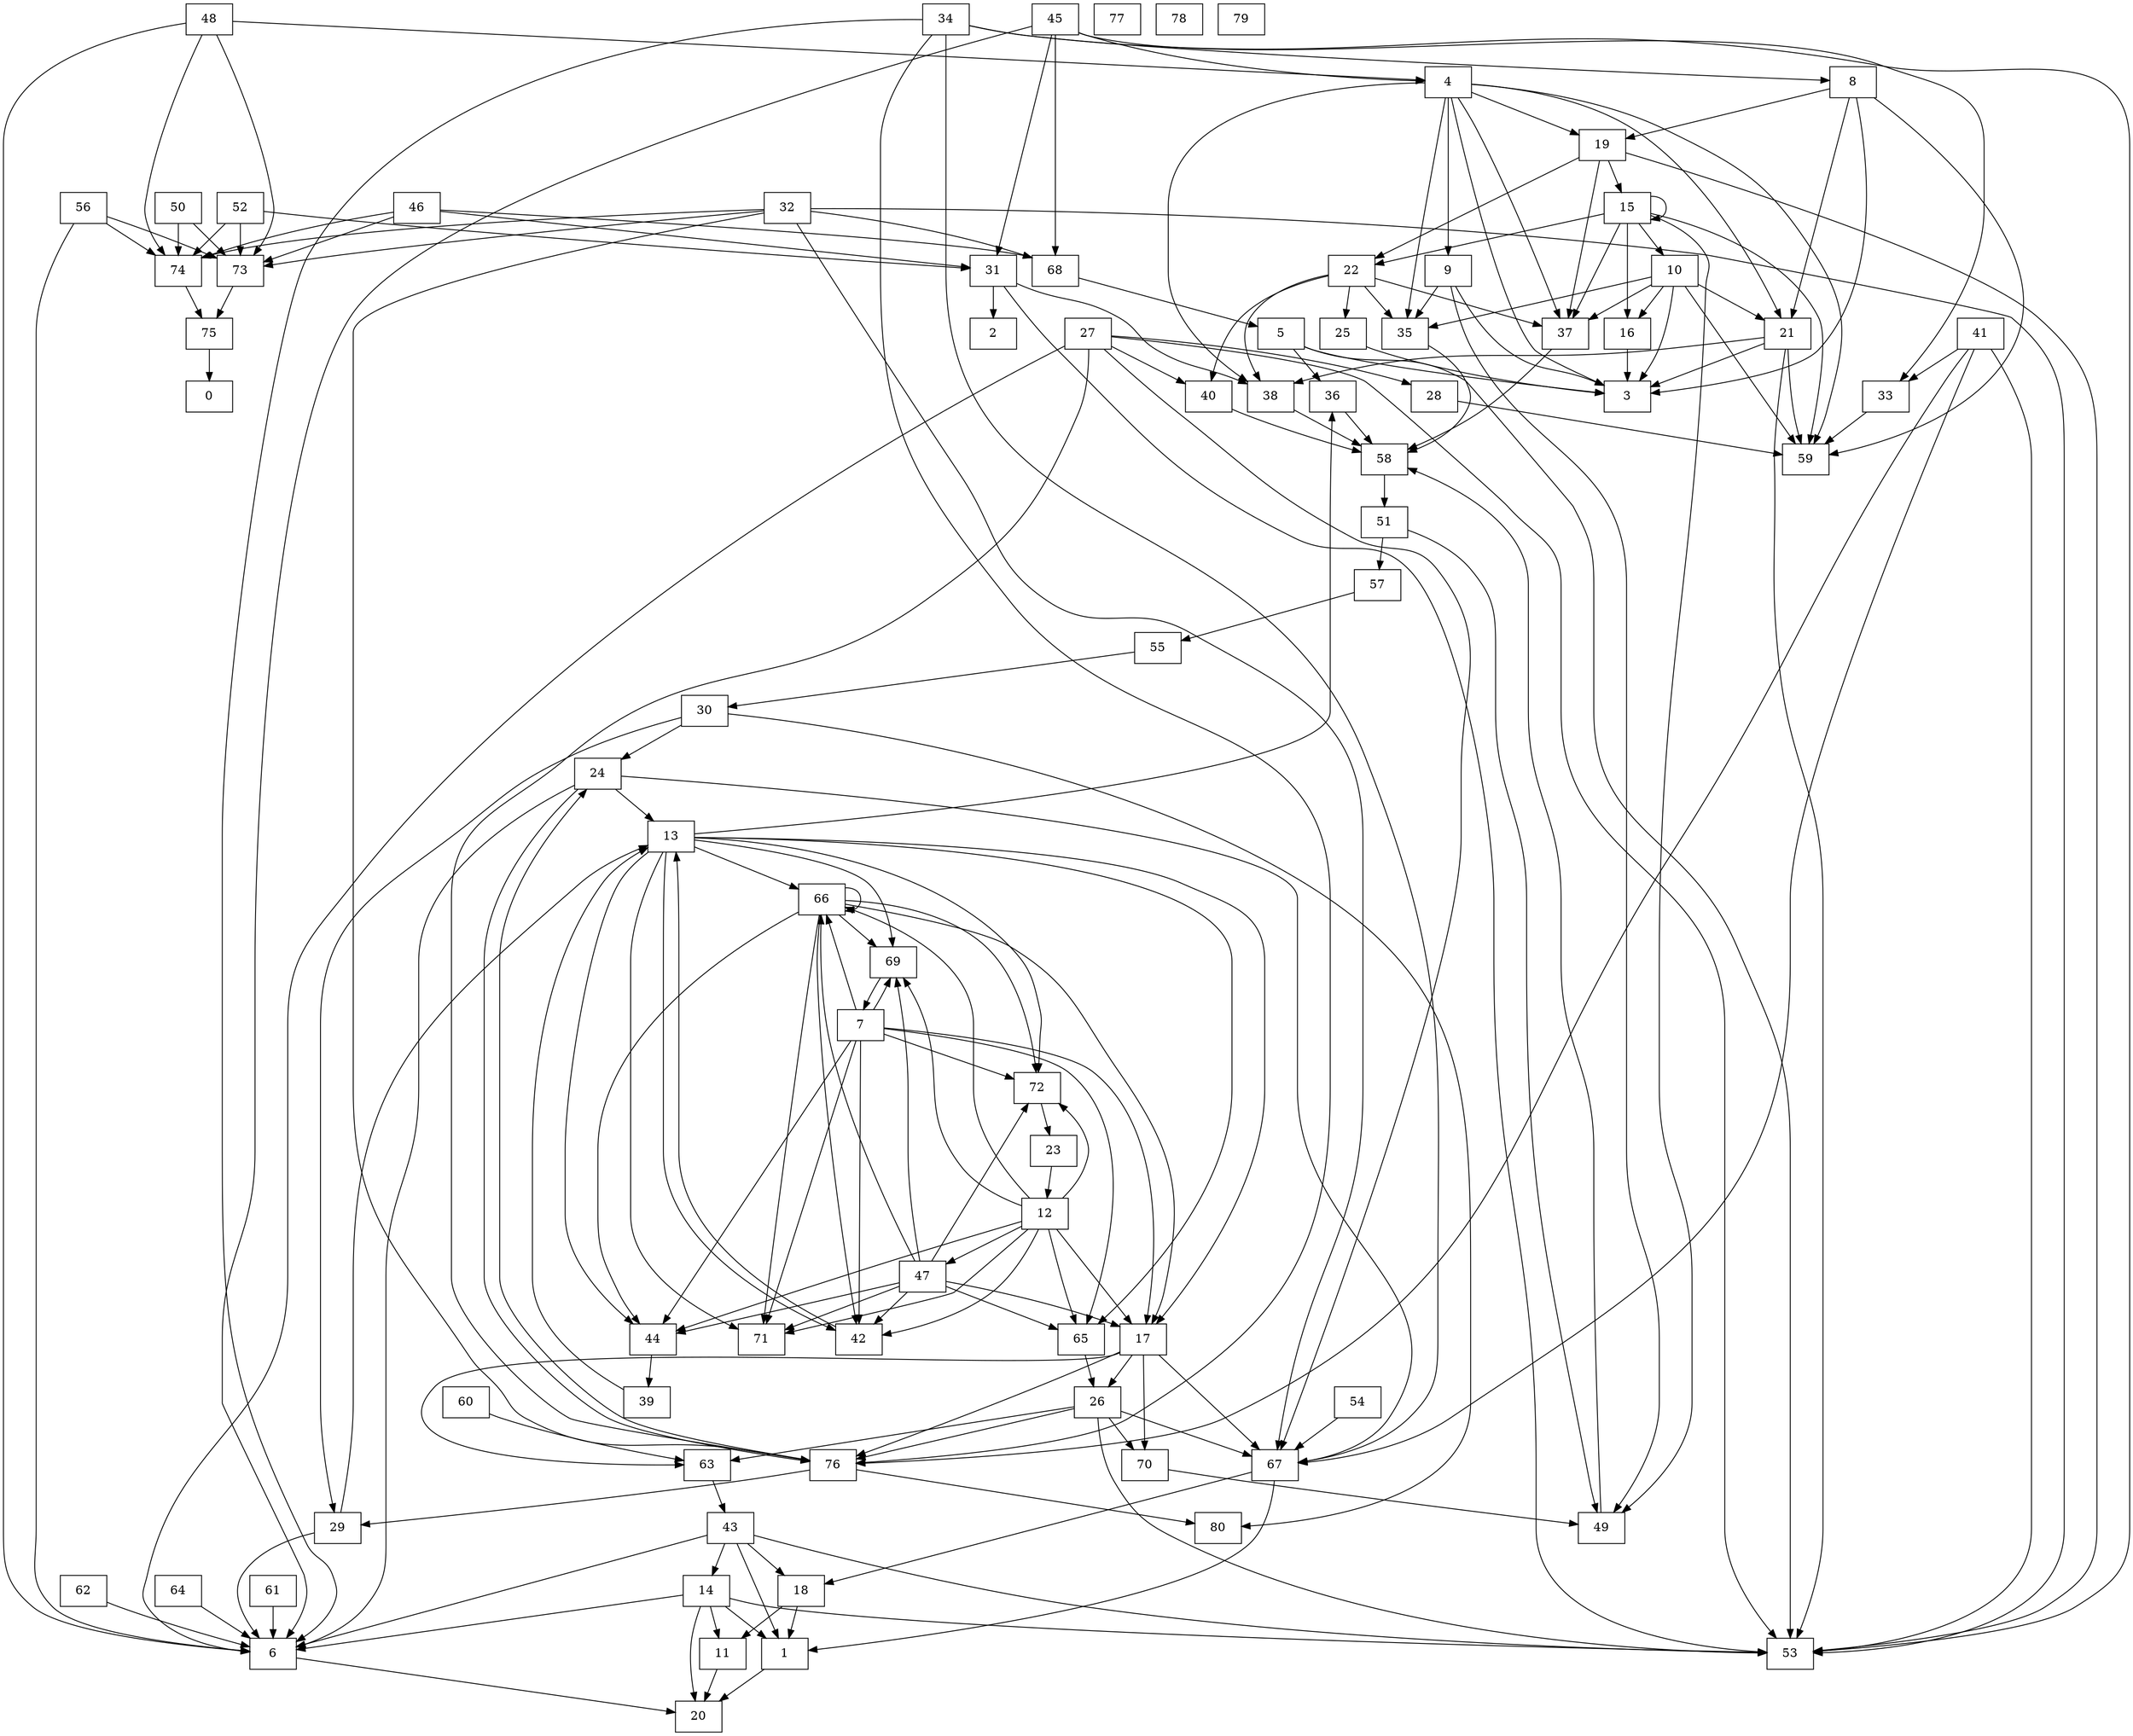 digraph "Call graph" {
node0 [shape=record, label="{0}"];
node1 [shape=record, label="{1}"];
node2 [shape=record, label="{2}"];
node3 [shape=record, label="{3}"];
node4 [shape=record, label="{4}"];
node5 [shape=record, label="{5}"];
node6 [shape=record, label="{6}"];
node7 [shape=record, label="{7}"];
node8 [shape=record, label="{8}"];
node9 [shape=record, label="{9}"];
node10 [shape=record, label="{10}"];
node11 [shape=record, label="{11}"];
node12 [shape=record, label="{12}"];
node13 [shape=record, label="{13}"];
node14 [shape=record, label="{14}"];
node15 [shape=record, label="{15}"];
node16 [shape=record, label="{16}"];
node17 [shape=record, label="{17}"];
node18 [shape=record, label="{18}"];
node19 [shape=record, label="{19}"];
node20 [shape=record, label="{20}"];
node21 [shape=record, label="{21}"];
node22 [shape=record, label="{22}"];
node23 [shape=record, label="{23}"];
node24 [shape=record, label="{24}"];
node25 [shape=record, label="{25}"];
node26 [shape=record, label="{26}"];
node27 [shape=record, label="{27}"];
node28 [shape=record, label="{28}"];
node29 [shape=record, label="{29}"];
node30 [shape=record, label="{30}"];
node31 [shape=record, label="{31}"];
node32 [shape=record, label="{32}"];
node33 [shape=record, label="{33}"];
node34 [shape=record, label="{34}"];
node35 [shape=record, label="{35}"];
node36 [shape=record, label="{36}"];
node37 [shape=record, label="{37}"];
node38 [shape=record, label="{38}"];
node39 [shape=record, label="{39}"];
node40 [shape=record, label="{40}"];
node41 [shape=record, label="{41}"];
node42 [shape=record, label="{42}"];
node43 [shape=record, label="{43}"];
node44 [shape=record, label="{44}"];
node45 [shape=record, label="{45}"];
node46 [shape=record, label="{46}"];
node47 [shape=record, label="{47}"];
node48 [shape=record, label="{48}"];
node49 [shape=record, label="{49}"];
node50 [shape=record, label="{50}"];
node51 [shape=record, label="{51}"];
node52 [shape=record, label="{52}"];
node53 [shape=record, label="{53}"];
node54 [shape=record, label="{54}"];
node55 [shape=record, label="{55}"];
node56 [shape=record, label="{56}"];
node57 [shape=record, label="{57}"];
node58 [shape=record, label="{58}"];
node59 [shape=record, label="{59}"];
node60 [shape=record, label="{60}"];
node61 [shape=record, label="{61}"];
node62 [shape=record, label="{62}"];
node63 [shape=record, label="{63}"];
node64 [shape=record, label="{64}"];
node65 [shape=record, label="{65}"];
node66 [shape=record, label="{66}"];
node67 [shape=record, label="{67}"];
node68 [shape=record, label="{68}"];
node69 [shape=record, label="{69}"];
node70 [shape=record, label="{70}"];
node71 [shape=record, label="{71}"];
node72 [shape=record, label="{72}"];
node73 [shape=record, label="{73}"];
node74 [shape=record, label="{74}"];
node75 [shape=record, label="{75}"];
node76 [shape=record, label="{76}"];
node77 [shape=record, label="{77}"];
node78 [shape=record, label="{78}"];
node79 [shape=record, label="{79}"];
node80 [shape=record, label="{80}"];
node1 -> node20;

node4 -> node3;

node4 -> node9;

node4 -> node19;

node4 -> node21;

node4 -> node35;

node4 -> node37;

node4 -> node38;

node4 -> node59;

node5 -> node3;

node5 -> node36;

node5 -> node53;

node6 -> node20;

node7 -> node17;

node7 -> node42;

node7 -> node44;

node7 -> node65;

node7 -> node66;

node7 -> node69;

node7 -> node71;

node7 -> node72;

node8 -> node3;

node8 -> node19;

node8 -> node21;

node8 -> node59;

node9 -> node3;

node9 -> node35;

node9 -> node49;

node10 -> node3;

node10 -> node16;

node10 -> node21;

node10 -> node35;

node10 -> node37;

node10 -> node59;

node11 -> node20;

node12 -> node17;

node12 -> node42;

node12 -> node44;

node12 -> node47;

node12 -> node65;

node12 -> node66;

node12 -> node69;

node12 -> node71;

node12 -> node72;

node13 -> node17;

node13 -> node36;

node13 -> node42;

node13 -> node44;

node13 -> node65;

node13 -> node66;

node13 -> node69;

node13 -> node71;

node13 -> node72;

node14 -> node1;

node14 -> node6;

node14 -> node11;

node14 -> node20;

node14 -> node53;

node15 -> node10;

node15 -> node15;

node15 -> node16;

node15 -> node22;

node15 -> node37;

node15 -> node49;

node15 -> node59;

node16 -> node3;

node17 -> node26;

node17 -> node63;

node17 -> node67;

node17 -> node70;

node17 -> node76;

node18 -> node1;

node18 -> node11;

node19 -> node15;

node19 -> node22;

node19 -> node37;

node19 -> node53;

node21 -> node3;

node21 -> node38;

node21 -> node53;

node21 -> node59;

node22 -> node25;

node22 -> node35;

node22 -> node37;

node22 -> node38;

node22 -> node40;

node23 -> node12;

node24 -> node6;

node24 -> node13;

node24 -> node67;

node24 -> node76;

node25 -> node3;

node26 -> node53;

node26 -> node63;

node26 -> node67;

node26 -> node70;

node26 -> node76;

node27 -> node6;

node27 -> node28;

node27 -> node40;

node27 -> node53;

node27 -> node67;

node27 -> node76;

node28 -> node59;

node29 -> node6;

node29 -> node13;

node30 -> node24;

node30 -> node29;

node30 -> node80;

node31 -> node2;

node31 -> node38;

node31 -> node53;

node32 -> node53;

node32 -> node67;

node32 -> node68;

node32 -> node73;

node32 -> node74;

node32 -> node76;

node33 -> node59;

node34 -> node6;

node34 -> node8;

node34 -> node53;

node34 -> node67;

node34 -> node76;

node35 -> node58;

node36 -> node58;

node37 -> node58;

node38 -> node58;

node39 -> node13;

node40 -> node58;

node41 -> node33;

node41 -> node53;

node41 -> node67;

node41 -> node76;

node42 -> node13;

node43 -> node1;

node43 -> node6;

node43 -> node14;

node43 -> node18;

node43 -> node53;

node44 -> node39;

node45 -> node4;

node45 -> node6;

node45 -> node31;

node45 -> node33;

node45 -> node68;

node46 -> node31;

node46 -> node68;

node46 -> node73;

node46 -> node74;

node47 -> node17;

node47 -> node42;

node47 -> node44;

node47 -> node65;

node47 -> node66;

node47 -> node69;

node47 -> node71;

node47 -> node72;

node48 -> node4;

node48 -> node6;

node48 -> node73;

node48 -> node74;

node49 -> node58;

node50 -> node73;

node50 -> node74;

node51 -> node49;

node51 -> node57;

node52 -> node31;

node52 -> node73;

node52 -> node74;

node54 -> node67;

node55 -> node30;

node56 -> node6;

node56 -> node73;

node56 -> node74;

node57 -> node55;

node58 -> node51;

node60 -> node63;

node61 -> node6;

node62 -> node6;

node63 -> node43;

node64 -> node6;

node65 -> node26;

node66 -> node17;

node66 -> node42;

node66 -> node44;

node66 -> node66;

node66 -> node69;

node66 -> node71;

node66 -> node72;

node67 -> node1;

node67 -> node18;

node68 -> node5;

node69 -> node7;

node70 -> node49;

node72 -> node23;

node73 -> node75;

node74 -> node75;

node75 -> node0;

node76 -> node24;

node76 -> node29;

node76 -> node80;

}